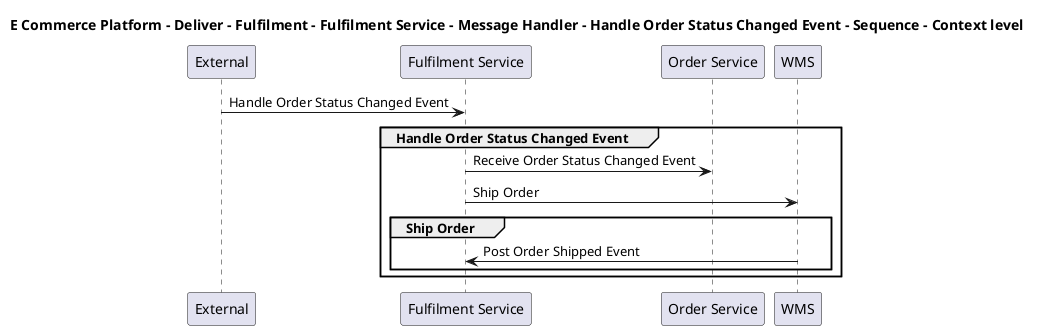 @startuml

title E Commerce Platform - Deliver - Fulfilment - Fulfilment Service - Message Handler - Handle Order Status Changed Event - Sequence - Context level

participant "External" as C4InterFlow.SoftwareSystems.ExternalSystem
participant "Fulfilment Service" as ECommercePlatform.Deliver.Fulfilment.SoftwareSystems.FulfilmentService
participant "Order Service" as ECommercePlatform.GenerateDemand.OrderManagement.SoftwareSystems.OrderService
participant "WMS" as ECommercePlatform.Deliver.Fulfilment.SoftwareSystems.WMS

C4InterFlow.SoftwareSystems.ExternalSystem -> ECommercePlatform.Deliver.Fulfilment.SoftwareSystems.FulfilmentService : Handle Order Status Changed Event
group Handle Order Status Changed Event
ECommercePlatform.Deliver.Fulfilment.SoftwareSystems.FulfilmentService -> ECommercePlatform.GenerateDemand.OrderManagement.SoftwareSystems.OrderService : Receive Order Status Changed Event
ECommercePlatform.Deliver.Fulfilment.SoftwareSystems.FulfilmentService -> ECommercePlatform.Deliver.Fulfilment.SoftwareSystems.WMS : Ship Order
group Ship Order
ECommercePlatform.Deliver.Fulfilment.SoftwareSystems.WMS -> ECommercePlatform.Deliver.Fulfilment.SoftwareSystems.FulfilmentService : Post Order Shipped Event
end
end


@enduml
